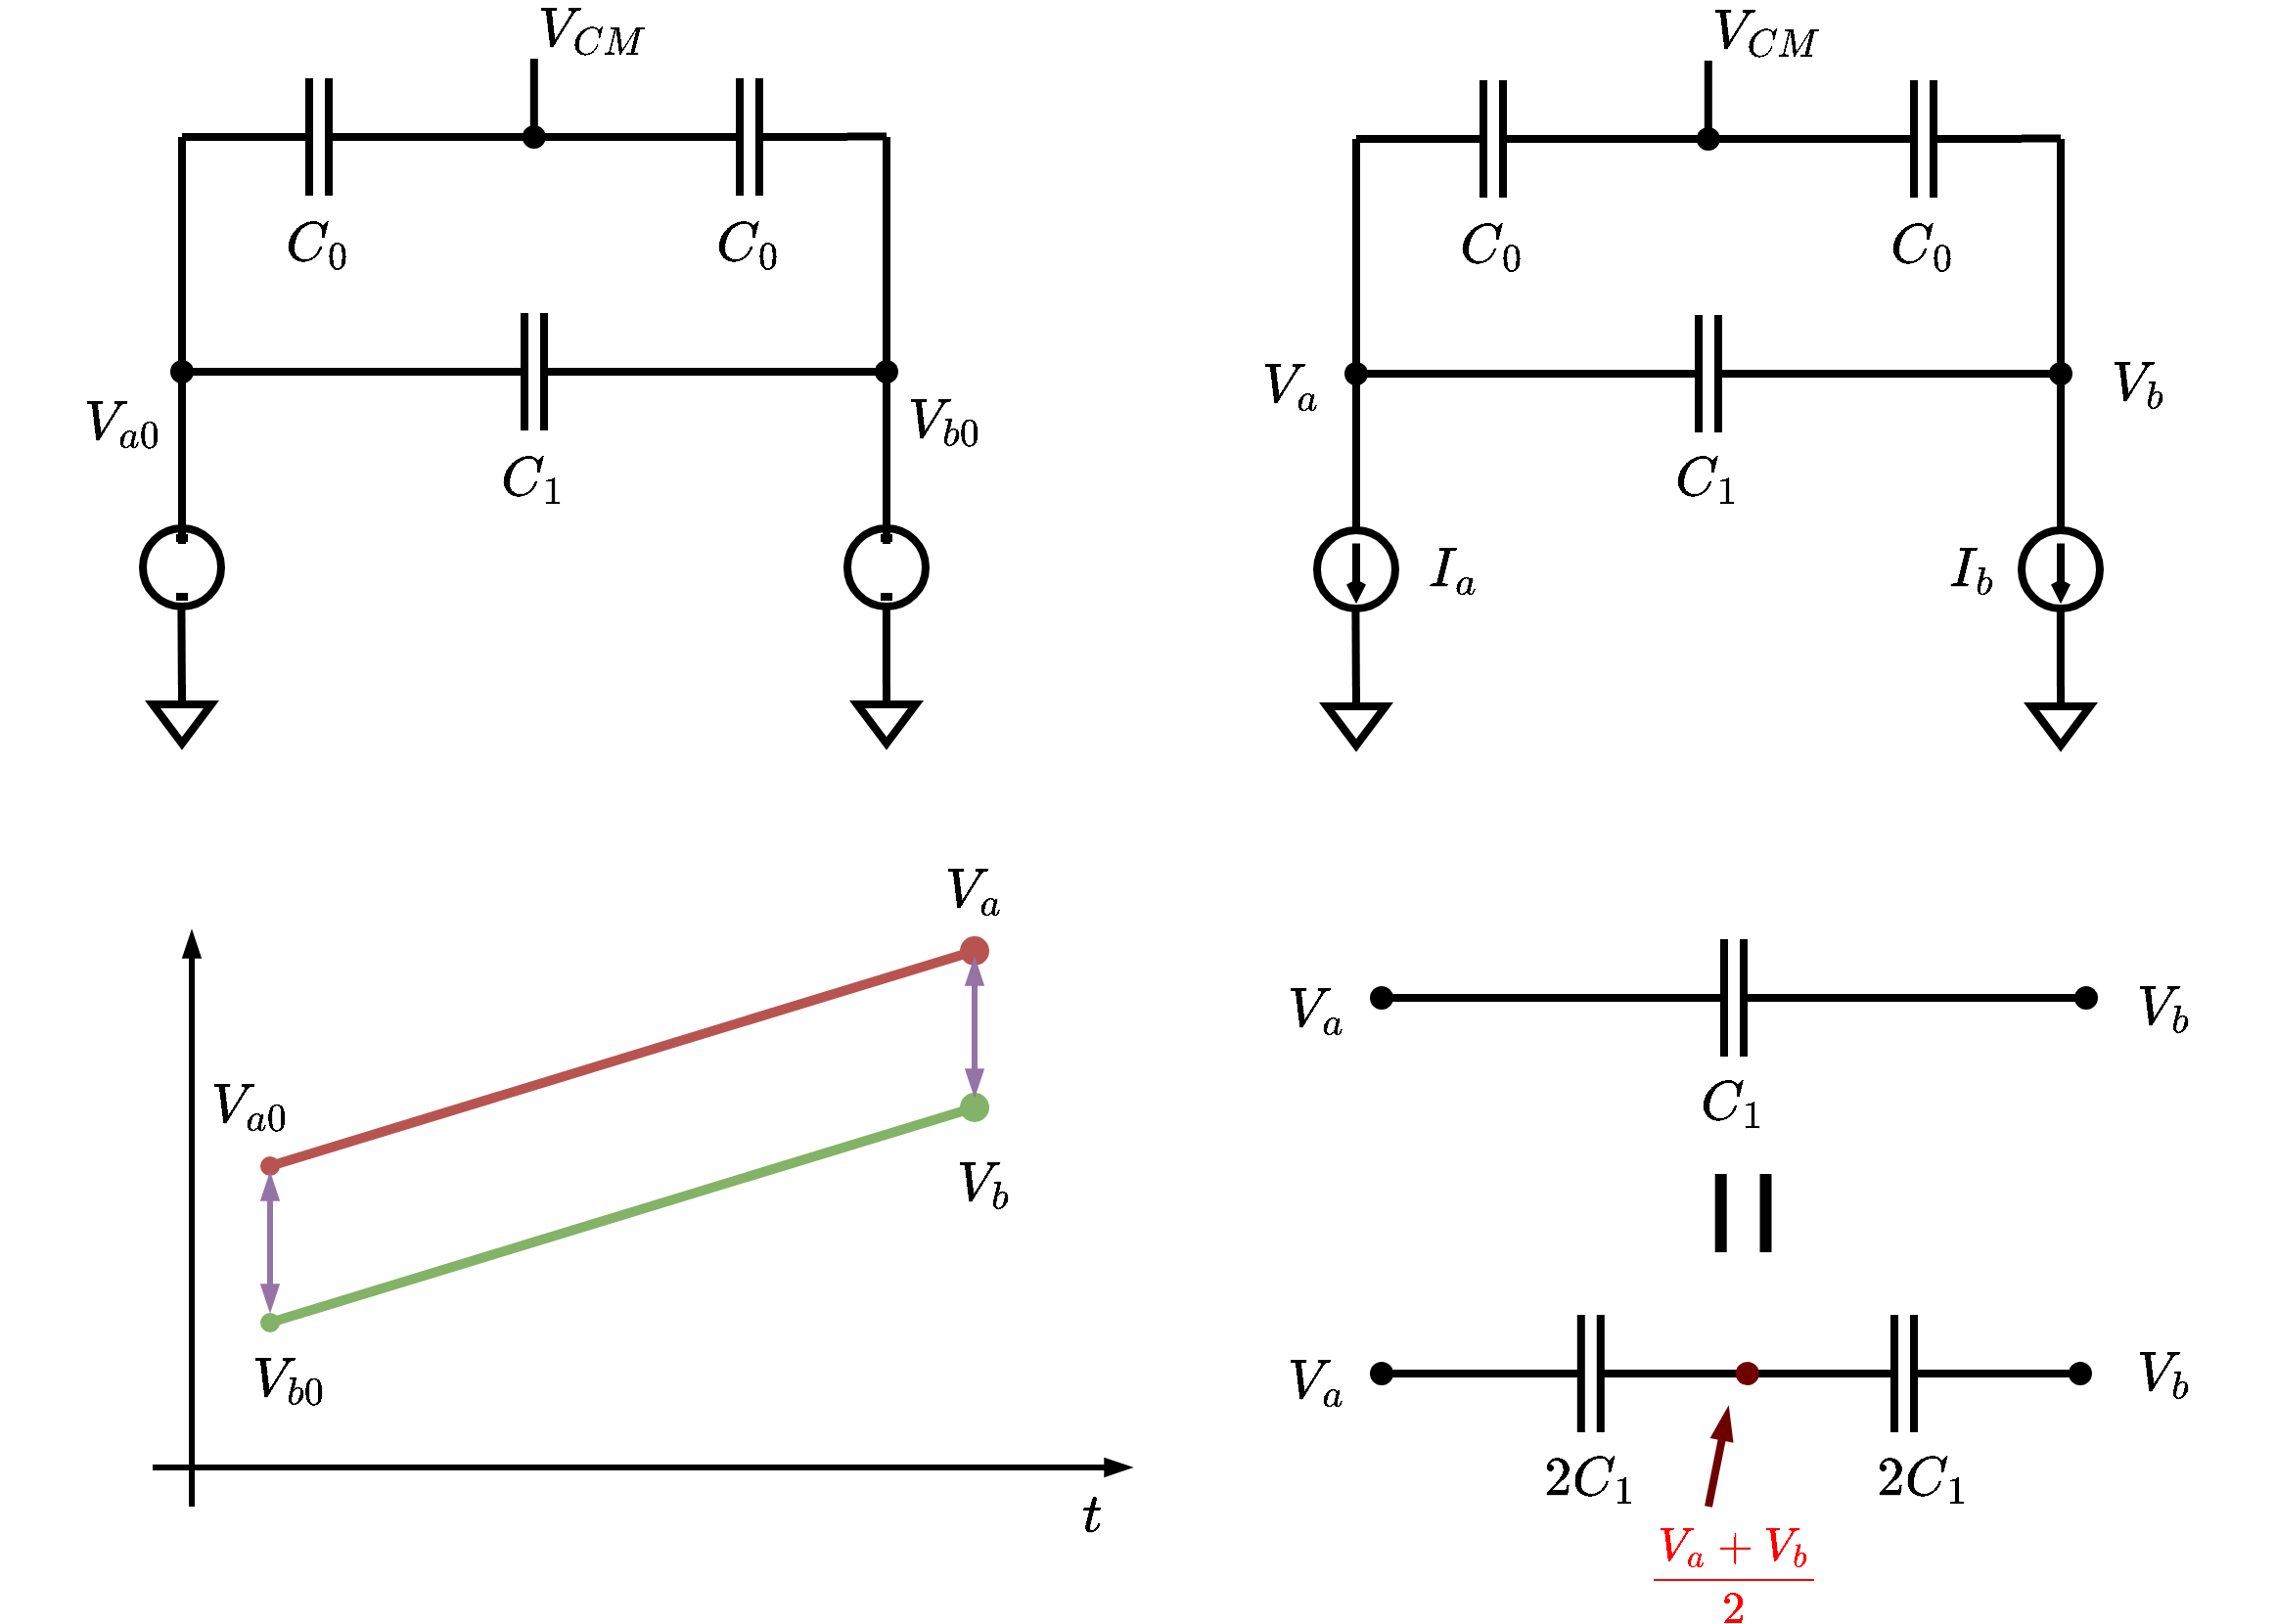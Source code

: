 <mxfile version="24.7.17">
  <diagram name="Page-1" id="GNwzKLh38qullAWm0XS6">
    <mxGraphModel dx="1755" dy="1049" grid="1" gridSize="10" guides="1" tooltips="1" connect="1" arrows="1" fold="1" page="1" pageScale="1" pageWidth="850" pageHeight="1100" math="1" shadow="0">
      <root>
        <mxCell id="0" />
        <mxCell id="1" parent="0" />
        <mxCell id="eMgMhVM8UDw18_eJGZku-1" value="" style="pointerEvents=1;verticalLabelPosition=bottom;shadow=0;dashed=0;align=center;html=1;verticalAlign=top;shape=mxgraph.electrical.capacitors.capacitor_1;strokeWidth=4;" parent="1" vertex="1">
          <mxGeometry x="260" y="130" width="100" height="60" as="geometry" />
        </mxCell>
        <mxCell id="eMgMhVM8UDw18_eJGZku-2" value="" style="pointerEvents=1;verticalLabelPosition=bottom;shadow=0;dashed=0;align=center;html=1;verticalAlign=top;shape=mxgraph.electrical.capacitors.capacitor_1;strokeWidth=4;" parent="1" vertex="1">
          <mxGeometry x="480" y="130" width="100" height="60" as="geometry" />
        </mxCell>
        <mxCell id="eMgMhVM8UDw18_eJGZku-3" value="" style="pointerEvents=1;verticalLabelPosition=bottom;shadow=0;dashed=0;align=center;html=1;verticalAlign=top;shape=mxgraph.electrical.capacitors.capacitor_1;strokeWidth=4;" parent="1" vertex="1">
          <mxGeometry x="370" y="250" width="100" height="60" as="geometry" />
        </mxCell>
        <mxCell id="eMgMhVM8UDw18_eJGZku-4" value="" style="endArrow=none;html=1;rounded=0;entryX=0;entryY=0.5;entryDx=0;entryDy=0;entryPerimeter=0;exitX=1;exitY=0.5;exitDx=0;exitDy=0;exitPerimeter=0;strokeWidth=4;" parent="1" source="eMgMhVM8UDw18_eJGZku-1" target="eMgMhVM8UDw18_eJGZku-2" edge="1">
          <mxGeometry width="50" height="50" relative="1" as="geometry">
            <mxPoint x="370" y="160" as="sourcePoint" />
            <mxPoint x="420" y="110" as="targetPoint" />
          </mxGeometry>
        </mxCell>
        <mxCell id="eMgMhVM8UDw18_eJGZku-5" value="" style="endArrow=none;html=1;rounded=0;entryX=0;entryY=0.5;entryDx=0;entryDy=0;entryPerimeter=0;exitX=0.9;exitY=0.5;exitDx=0;exitDy=0;exitPerimeter=0;strokeWidth=4;" parent="1" edge="1">
          <mxGeometry width="50" height="50" relative="1" as="geometry">
            <mxPoint x="470" y="279.97" as="sourcePoint" />
            <mxPoint x="600" y="279.97" as="targetPoint" />
          </mxGeometry>
        </mxCell>
        <mxCell id="eMgMhVM8UDw18_eJGZku-6" value="" style="endArrow=none;html=1;rounded=0;entryX=0;entryY=0.5;entryDx=0;entryDy=0;entryPerimeter=0;exitX=0.9;exitY=0.5;exitDx=0;exitDy=0;exitPerimeter=0;strokeWidth=4;" parent="1" edge="1">
          <mxGeometry width="50" height="50" relative="1" as="geometry">
            <mxPoint x="240" y="279.94" as="sourcePoint" />
            <mxPoint x="370" y="279.94" as="targetPoint" />
          </mxGeometry>
        </mxCell>
        <mxCell id="eMgMhVM8UDw18_eJGZku-7" value="" style="endArrow=none;html=1;rounded=0;strokeWidth=4;" parent="1" edge="1">
          <mxGeometry width="50" height="50" relative="1" as="geometry">
            <mxPoint x="240" y="280" as="sourcePoint" />
            <mxPoint x="240" y="160" as="targetPoint" />
          </mxGeometry>
        </mxCell>
        <mxCell id="eMgMhVM8UDw18_eJGZku-8" value="" style="endArrow=none;html=1;rounded=0;strokeWidth=4;" parent="1" edge="1">
          <mxGeometry width="50" height="50" relative="1" as="geometry">
            <mxPoint x="600" y="280" as="sourcePoint" />
            <mxPoint x="600" y="160" as="targetPoint" />
          </mxGeometry>
        </mxCell>
        <mxCell id="eMgMhVM8UDw18_eJGZku-9" value="" style="endArrow=none;html=1;rounded=0;entryX=0;entryY=0.5;entryDx=0;entryDy=0;entryPerimeter=0;strokeWidth=4;" parent="1" target="eMgMhVM8UDw18_eJGZku-1" edge="1">
          <mxGeometry width="50" height="50" relative="1" as="geometry">
            <mxPoint x="240" y="160" as="sourcePoint" />
            <mxPoint x="300" y="110" as="targetPoint" />
          </mxGeometry>
        </mxCell>
        <mxCell id="eMgMhVM8UDw18_eJGZku-10" value="" style="endArrow=none;html=1;rounded=0;entryX=0;entryY=0.5;entryDx=0;entryDy=0;entryPerimeter=0;strokeWidth=4;" parent="1" edge="1">
          <mxGeometry width="50" height="50" relative="1" as="geometry">
            <mxPoint x="580" y="159.8" as="sourcePoint" />
            <mxPoint x="600" y="159.8" as="targetPoint" />
          </mxGeometry>
        </mxCell>
        <mxCell id="eMgMhVM8UDw18_eJGZku-11" value="" style="endArrow=none;html=1;rounded=0;strokeWidth=4;" parent="1" source="eMgMhVM8UDw18_eJGZku-14" edge="1">
          <mxGeometry width="50" height="50" relative="1" as="geometry">
            <mxPoint x="419.9" y="160" as="sourcePoint" />
            <mxPoint x="419.9" y="120" as="targetPoint" />
          </mxGeometry>
        </mxCell>
        <mxCell id="eMgMhVM8UDw18_eJGZku-12" value="" style="endArrow=none;html=1;rounded=0;strokeWidth=4;" parent="1" edge="1">
          <mxGeometry width="50" height="50" relative="1" as="geometry">
            <mxPoint x="240" y="360" as="sourcePoint" />
            <mxPoint x="240" y="280" as="targetPoint" />
          </mxGeometry>
        </mxCell>
        <mxCell id="eMgMhVM8UDw18_eJGZku-13" value="" style="endArrow=none;html=1;rounded=0;strokeWidth=4;" parent="1" edge="1">
          <mxGeometry width="50" height="50" relative="1" as="geometry">
            <mxPoint x="600" y="360" as="sourcePoint" />
            <mxPoint x="600" y="280" as="targetPoint" />
          </mxGeometry>
        </mxCell>
        <mxCell id="eMgMhVM8UDw18_eJGZku-14" value="" style="shape=waypoint;sketch=0;fillStyle=solid;size=6;pointerEvents=1;points=[];fillColor=none;resizable=0;rotatable=0;perimeter=centerPerimeter;snapToPoint=1;strokeWidth=4;" parent="1" vertex="1">
          <mxGeometry x="409.9" y="150" width="20" height="20" as="geometry" />
        </mxCell>
        <mxCell id="eMgMhVM8UDw18_eJGZku-15" value="" style="shape=waypoint;sketch=0;fillStyle=solid;size=6;pointerEvents=1;points=[];fillColor=none;resizable=0;rotatable=0;perimeter=centerPerimeter;snapToPoint=1;strokeWidth=4;" parent="1" vertex="1">
          <mxGeometry x="230" y="270" width="20" height="20" as="geometry" />
        </mxCell>
        <mxCell id="eMgMhVM8UDw18_eJGZku-16" value="" style="shape=waypoint;sketch=0;fillStyle=solid;size=6;pointerEvents=1;points=[];fillColor=none;resizable=0;rotatable=0;perimeter=centerPerimeter;snapToPoint=1;strokeWidth=4;" parent="1" vertex="1">
          <mxGeometry x="590" y="270" width="20" height="20" as="geometry" />
        </mxCell>
        <mxCell id="eMgMhVM8UDw18_eJGZku-17" value="&lt;font style=&quot;font-size: 24px;&quot;&gt;$$C_0$$&lt;/font&gt;" style="text;html=1;align=center;verticalAlign=middle;whiteSpace=wrap;rounded=0;" parent="1" vertex="1">
          <mxGeometry x="280" y="200" width="60" height="30" as="geometry" />
        </mxCell>
        <mxCell id="eMgMhVM8UDw18_eJGZku-18" value="&lt;font style=&quot;font-size: 24px;&quot;&gt;$$C_0$$&lt;/font&gt;" style="text;html=1;align=center;verticalAlign=middle;whiteSpace=wrap;rounded=0;" parent="1" vertex="1">
          <mxGeometry x="500" y="200" width="60" height="30" as="geometry" />
        </mxCell>
        <mxCell id="eMgMhVM8UDw18_eJGZku-19" value="&lt;font style=&quot;font-size: 24px;&quot;&gt;$$C_1$$&lt;/font&gt;" style="text;html=1;align=center;verticalAlign=middle;whiteSpace=wrap;rounded=0;" parent="1" vertex="1">
          <mxGeometry x="390" y="320" width="60" height="30" as="geometry" />
        </mxCell>
        <mxCell id="eMgMhVM8UDw18_eJGZku-20" value="&lt;font style=&quot;font-size: 24px;&quot;&gt;$$V_{a0}$$&lt;/font&gt;" style="text;html=1;align=center;verticalAlign=middle;whiteSpace=wrap;rounded=0;" parent="1" vertex="1">
          <mxGeometry x="180" y="291" width="60" height="30" as="geometry" />
        </mxCell>
        <mxCell id="eMgMhVM8UDw18_eJGZku-21" value="&lt;font style=&quot;font-size: 24px;&quot;&gt;$$V_{CM}$$&lt;/font&gt;" style="text;html=1;align=center;verticalAlign=middle;whiteSpace=wrap;rounded=0;" parent="1" vertex="1">
          <mxGeometry x="420" y="90" width="60" height="30" as="geometry" />
        </mxCell>
        <mxCell id="eMgMhVM8UDw18_eJGZku-22" value="&lt;font style=&quot;font-size: 24px;&quot;&gt;$$V_{b0}$$&lt;/font&gt;" style="text;html=1;align=center;verticalAlign=middle;whiteSpace=wrap;rounded=0;" parent="1" vertex="1">
          <mxGeometry x="600" y="290" width="60" height="30" as="geometry" />
        </mxCell>
        <mxCell id="eMgMhVM8UDw18_eJGZku-45" value="" style="pointerEvents=1;verticalLabelPosition=bottom;shadow=0;dashed=0;align=center;html=1;verticalAlign=top;shape=mxgraph.electrical.signal_sources.source;aspect=fixed;points=[[0.5,0,0],[1,0.5,0],[0.5,1,0],[0,0.5,0]];elSignalType=dc3;strokeWidth=4;" parent="1" vertex="1">
          <mxGeometry x="220" y="360" width="40" height="40" as="geometry" />
        </mxCell>
        <mxCell id="eMgMhVM8UDw18_eJGZku-46" value="" style="pointerEvents=1;verticalLabelPosition=bottom;shadow=0;dashed=0;align=center;html=1;verticalAlign=top;shape=mxgraph.electrical.signal_sources.source;aspect=fixed;points=[[0.5,0,0],[1,0.5,0],[0.5,1,0],[0,0.5,0]];elSignalType=dc3;strokeWidth=4;" parent="1" vertex="1">
          <mxGeometry x="580" y="360" width="40" height="40" as="geometry" />
        </mxCell>
        <mxCell id="eMgMhVM8UDw18_eJGZku-48" value="" style="pointerEvents=1;verticalLabelPosition=bottom;shadow=0;dashed=0;align=center;html=1;verticalAlign=top;shape=mxgraph.electrical.signal_sources.signal_ground;strokeWidth=4;" parent="1" vertex="1">
          <mxGeometry x="585" y="440" width="30" height="30" as="geometry" />
        </mxCell>
        <mxCell id="eMgMhVM8UDw18_eJGZku-49" value="" style="endArrow=none;html=1;rounded=0;strokeWidth=4;" parent="1" edge="1">
          <mxGeometry width="50" height="50" relative="1" as="geometry">
            <mxPoint x="599.94" y="440" as="sourcePoint" />
            <mxPoint x="599.94" y="401" as="targetPoint" />
          </mxGeometry>
        </mxCell>
        <mxCell id="eMgMhVM8UDw18_eJGZku-50" value="" style="endArrow=none;html=1;rounded=0;strokeWidth=4;" parent="1" source="eMgMhVM8UDw18_eJGZku-47" edge="1">
          <mxGeometry width="50" height="50" relative="1" as="geometry">
            <mxPoint x="239.71" y="440" as="sourcePoint" />
            <mxPoint x="239.71" y="401" as="targetPoint" />
          </mxGeometry>
        </mxCell>
        <mxCell id="eMgMhVM8UDw18_eJGZku-51" value="" style="endArrow=none;html=1;rounded=0;strokeWidth=4;" parent="1" target="eMgMhVM8UDw18_eJGZku-47" edge="1">
          <mxGeometry width="50" height="50" relative="1" as="geometry">
            <mxPoint x="239.71" y="440" as="sourcePoint" />
            <mxPoint x="239.71" y="401" as="targetPoint" />
          </mxGeometry>
        </mxCell>
        <mxCell id="eMgMhVM8UDw18_eJGZku-47" value="" style="pointerEvents=1;verticalLabelPosition=bottom;shadow=0;dashed=0;align=center;html=1;verticalAlign=top;shape=mxgraph.electrical.signal_sources.signal_ground;strokeWidth=4;" parent="1" vertex="1">
          <mxGeometry x="225" y="440" width="30" height="30" as="geometry" />
        </mxCell>
        <mxCell id="eMgMhVM8UDw18_eJGZku-52" value="" style="pointerEvents=1;verticalLabelPosition=bottom;shadow=0;dashed=0;align=center;html=1;verticalAlign=top;shape=mxgraph.electrical.capacitors.capacitor_1;strokeWidth=4;" parent="1" vertex="1">
          <mxGeometry x="860" y="131" width="100" height="60" as="geometry" />
        </mxCell>
        <mxCell id="eMgMhVM8UDw18_eJGZku-53" value="" style="pointerEvents=1;verticalLabelPosition=bottom;shadow=0;dashed=0;align=center;html=1;verticalAlign=top;shape=mxgraph.electrical.capacitors.capacitor_1;strokeWidth=4;" parent="1" vertex="1">
          <mxGeometry x="1080" y="131" width="100" height="60" as="geometry" />
        </mxCell>
        <mxCell id="eMgMhVM8UDw18_eJGZku-54" value="" style="pointerEvents=1;verticalLabelPosition=bottom;shadow=0;dashed=0;align=center;html=1;verticalAlign=top;shape=mxgraph.electrical.capacitors.capacitor_1;strokeWidth=4;" parent="1" vertex="1">
          <mxGeometry x="970" y="251" width="100" height="60" as="geometry" />
        </mxCell>
        <mxCell id="eMgMhVM8UDw18_eJGZku-55" value="" style="endArrow=none;html=1;rounded=0;entryX=0;entryY=0.5;entryDx=0;entryDy=0;entryPerimeter=0;exitX=1;exitY=0.5;exitDx=0;exitDy=0;exitPerimeter=0;strokeWidth=4;" parent="1" source="eMgMhVM8UDw18_eJGZku-52" target="eMgMhVM8UDw18_eJGZku-53" edge="1">
          <mxGeometry width="50" height="50" relative="1" as="geometry">
            <mxPoint x="970" y="161" as="sourcePoint" />
            <mxPoint x="1020" y="111" as="targetPoint" />
          </mxGeometry>
        </mxCell>
        <mxCell id="eMgMhVM8UDw18_eJGZku-56" value="" style="endArrow=none;html=1;rounded=0;entryX=0;entryY=0.5;entryDx=0;entryDy=0;entryPerimeter=0;exitX=0.9;exitY=0.5;exitDx=0;exitDy=0;exitPerimeter=0;strokeWidth=4;" parent="1" edge="1">
          <mxGeometry width="50" height="50" relative="1" as="geometry">
            <mxPoint x="1070" y="280.97" as="sourcePoint" />
            <mxPoint x="1200" y="280.97" as="targetPoint" />
          </mxGeometry>
        </mxCell>
        <mxCell id="eMgMhVM8UDw18_eJGZku-57" value="" style="endArrow=none;html=1;rounded=0;entryX=0;entryY=0.5;entryDx=0;entryDy=0;entryPerimeter=0;exitX=0.9;exitY=0.5;exitDx=0;exitDy=0;exitPerimeter=0;strokeWidth=4;" parent="1" edge="1">
          <mxGeometry width="50" height="50" relative="1" as="geometry">
            <mxPoint x="840" y="280.94" as="sourcePoint" />
            <mxPoint x="970" y="280.94" as="targetPoint" />
          </mxGeometry>
        </mxCell>
        <mxCell id="eMgMhVM8UDw18_eJGZku-58" value="" style="endArrow=none;html=1;rounded=0;strokeWidth=4;" parent="1" edge="1">
          <mxGeometry width="50" height="50" relative="1" as="geometry">
            <mxPoint x="840" y="281" as="sourcePoint" />
            <mxPoint x="840" y="161" as="targetPoint" />
          </mxGeometry>
        </mxCell>
        <mxCell id="eMgMhVM8UDw18_eJGZku-59" value="" style="endArrow=none;html=1;rounded=0;strokeWidth=4;" parent="1" edge="1">
          <mxGeometry width="50" height="50" relative="1" as="geometry">
            <mxPoint x="1200" y="281" as="sourcePoint" />
            <mxPoint x="1200" y="161" as="targetPoint" />
          </mxGeometry>
        </mxCell>
        <mxCell id="eMgMhVM8UDw18_eJGZku-60" value="" style="endArrow=none;html=1;rounded=0;entryX=0;entryY=0.5;entryDx=0;entryDy=0;entryPerimeter=0;strokeWidth=4;" parent="1" target="eMgMhVM8UDw18_eJGZku-52" edge="1">
          <mxGeometry width="50" height="50" relative="1" as="geometry">
            <mxPoint x="840" y="161" as="sourcePoint" />
            <mxPoint x="900" y="111" as="targetPoint" />
          </mxGeometry>
        </mxCell>
        <mxCell id="eMgMhVM8UDw18_eJGZku-61" value="" style="endArrow=none;html=1;rounded=0;entryX=0;entryY=0.5;entryDx=0;entryDy=0;entryPerimeter=0;strokeWidth=4;" parent="1" edge="1">
          <mxGeometry width="50" height="50" relative="1" as="geometry">
            <mxPoint x="1180" y="160.8" as="sourcePoint" />
            <mxPoint x="1200" y="160.8" as="targetPoint" />
          </mxGeometry>
        </mxCell>
        <mxCell id="eMgMhVM8UDw18_eJGZku-62" value="" style="endArrow=none;html=1;rounded=0;strokeWidth=4;" parent="1" source="eMgMhVM8UDw18_eJGZku-65" edge="1">
          <mxGeometry width="50" height="50" relative="1" as="geometry">
            <mxPoint x="1019.9" y="161" as="sourcePoint" />
            <mxPoint x="1019.9" y="121" as="targetPoint" />
          </mxGeometry>
        </mxCell>
        <mxCell id="eMgMhVM8UDw18_eJGZku-63" value="" style="endArrow=none;html=1;rounded=0;strokeWidth=4;" parent="1" edge="1">
          <mxGeometry width="50" height="50" relative="1" as="geometry">
            <mxPoint x="840" y="361" as="sourcePoint" />
            <mxPoint x="840" y="281" as="targetPoint" />
          </mxGeometry>
        </mxCell>
        <mxCell id="eMgMhVM8UDw18_eJGZku-64" value="" style="endArrow=none;html=1;rounded=0;strokeWidth=4;" parent="1" edge="1">
          <mxGeometry width="50" height="50" relative="1" as="geometry">
            <mxPoint x="1200" y="361" as="sourcePoint" />
            <mxPoint x="1200" y="281" as="targetPoint" />
          </mxGeometry>
        </mxCell>
        <mxCell id="eMgMhVM8UDw18_eJGZku-65" value="" style="shape=waypoint;sketch=0;fillStyle=solid;size=6;pointerEvents=1;points=[];fillColor=none;resizable=0;rotatable=0;perimeter=centerPerimeter;snapToPoint=1;strokeWidth=4;" parent="1" vertex="1">
          <mxGeometry x="1009.9" y="151" width="20" height="20" as="geometry" />
        </mxCell>
        <mxCell id="eMgMhVM8UDw18_eJGZku-66" value="" style="shape=waypoint;sketch=0;fillStyle=solid;size=6;pointerEvents=1;points=[];fillColor=none;resizable=0;rotatable=0;perimeter=centerPerimeter;snapToPoint=1;strokeWidth=4;" parent="1" vertex="1">
          <mxGeometry x="830" y="271" width="20" height="20" as="geometry" />
        </mxCell>
        <mxCell id="eMgMhVM8UDw18_eJGZku-67" value="" style="shape=waypoint;sketch=0;fillStyle=solid;size=6;pointerEvents=1;points=[];fillColor=none;resizable=0;rotatable=0;perimeter=centerPerimeter;snapToPoint=1;strokeWidth=4;" parent="1" vertex="1">
          <mxGeometry x="1190" y="271" width="20" height="20" as="geometry" />
        </mxCell>
        <mxCell id="eMgMhVM8UDw18_eJGZku-68" value="&lt;font style=&quot;font-size: 24px;&quot;&gt;$$C_0$$&lt;/font&gt;" style="text;html=1;align=center;verticalAlign=middle;whiteSpace=wrap;rounded=0;" parent="1" vertex="1">
          <mxGeometry x="880" y="201" width="60" height="30" as="geometry" />
        </mxCell>
        <mxCell id="eMgMhVM8UDw18_eJGZku-69" value="&lt;font style=&quot;font-size: 24px;&quot;&gt;$$C_0$$&lt;/font&gt;" style="text;html=1;align=center;verticalAlign=middle;whiteSpace=wrap;rounded=0;" parent="1" vertex="1">
          <mxGeometry x="1100" y="201" width="60" height="30" as="geometry" />
        </mxCell>
        <mxCell id="eMgMhVM8UDw18_eJGZku-70" value="&lt;font style=&quot;font-size: 24px;&quot;&gt;$$C_1$$&lt;/font&gt;" style="text;html=1;align=center;verticalAlign=middle;whiteSpace=wrap;rounded=0;" parent="1" vertex="1">
          <mxGeometry x="989.9" y="320" width="60" height="30" as="geometry" />
        </mxCell>
        <mxCell id="eMgMhVM8UDw18_eJGZku-71" value="&lt;font style=&quot;font-size: 24px;&quot;&gt;$$I_{a}$$&lt;/font&gt;" style="text;html=1;align=center;verticalAlign=middle;whiteSpace=wrap;rounded=0;" parent="1" vertex="1">
          <mxGeometry x="860" y="366" width="60" height="30" as="geometry" />
        </mxCell>
        <mxCell id="eMgMhVM8UDw18_eJGZku-72" value="&lt;font style=&quot;font-size: 24px;&quot;&gt;$$V_{CM}$$&lt;/font&gt;" style="text;html=1;align=center;verticalAlign=middle;whiteSpace=wrap;rounded=0;" parent="1" vertex="1">
          <mxGeometry x="1020" y="91" width="60" height="30" as="geometry" />
        </mxCell>
        <mxCell id="eMgMhVM8UDw18_eJGZku-73" value="&lt;font style=&quot;font-size: 24px;&quot;&gt;$$I_{b}$$&lt;/font&gt;" style="text;html=1;align=center;verticalAlign=middle;whiteSpace=wrap;rounded=0;" parent="1" vertex="1">
          <mxGeometry x="1125" y="366" width="60" height="30" as="geometry" />
        </mxCell>
        <mxCell id="eMgMhVM8UDw18_eJGZku-76" value="" style="pointerEvents=1;verticalLabelPosition=bottom;shadow=0;dashed=0;align=center;html=1;verticalAlign=top;shape=mxgraph.electrical.signal_sources.signal_ground;strokeWidth=4;" parent="1" vertex="1">
          <mxGeometry x="1185" y="441" width="30" height="30" as="geometry" />
        </mxCell>
        <mxCell id="eMgMhVM8UDw18_eJGZku-77" value="" style="endArrow=none;html=1;rounded=0;strokeWidth=4;" parent="1" edge="1">
          <mxGeometry width="50" height="50" relative="1" as="geometry">
            <mxPoint x="1199.94" y="441" as="sourcePoint" />
            <mxPoint x="1199.94" y="402" as="targetPoint" />
          </mxGeometry>
        </mxCell>
        <mxCell id="eMgMhVM8UDw18_eJGZku-78" value="" style="endArrow=none;html=1;rounded=0;strokeWidth=4;" parent="1" source="eMgMhVM8UDw18_eJGZku-80" edge="1">
          <mxGeometry width="50" height="50" relative="1" as="geometry">
            <mxPoint x="839.71" y="441" as="sourcePoint" />
            <mxPoint x="839.71" y="402" as="targetPoint" />
          </mxGeometry>
        </mxCell>
        <mxCell id="eMgMhVM8UDw18_eJGZku-79" value="" style="endArrow=none;html=1;rounded=0;strokeWidth=4;" parent="1" target="eMgMhVM8UDw18_eJGZku-80" edge="1">
          <mxGeometry width="50" height="50" relative="1" as="geometry">
            <mxPoint x="839.71" y="441" as="sourcePoint" />
            <mxPoint x="839.71" y="402" as="targetPoint" />
          </mxGeometry>
        </mxCell>
        <mxCell id="eMgMhVM8UDw18_eJGZku-80" value="" style="pointerEvents=1;verticalLabelPosition=bottom;shadow=0;dashed=0;align=center;html=1;verticalAlign=top;shape=mxgraph.electrical.signal_sources.signal_ground;strokeWidth=4;" parent="1" vertex="1">
          <mxGeometry x="825" y="441" width="30" height="30" as="geometry" />
        </mxCell>
        <mxCell id="eMgMhVM8UDw18_eJGZku-82" value="" style="pointerEvents=1;verticalLabelPosition=bottom;shadow=0;dashed=0;align=center;html=1;verticalAlign=top;shape=mxgraph.electrical.signal_sources.source;aspect=fixed;points=[[0.5,0,0],[1,0.5,0],[0.5,1,0],[0,0.5,0]];elSignalType=dc2;strokeWidth=4;" parent="1" vertex="1">
          <mxGeometry x="820" y="361" width="40" height="40" as="geometry" />
        </mxCell>
        <mxCell id="eMgMhVM8UDw18_eJGZku-83" value="" style="pointerEvents=1;verticalLabelPosition=bottom;shadow=0;dashed=0;align=center;html=1;verticalAlign=top;shape=mxgraph.electrical.signal_sources.source;aspect=fixed;points=[[0.5,0,0],[1,0.5,0],[0.5,1,0],[0,0.5,0]];elSignalType=dc2;strokeWidth=4;" parent="1" vertex="1">
          <mxGeometry x="1180" y="361" width="40" height="40" as="geometry" />
        </mxCell>
        <mxCell id="eMgMhVM8UDw18_eJGZku-84" value="&lt;font style=&quot;font-size: 24px;&quot;&gt;$$V_{a}$$&lt;/font&gt;" style="text;html=1;align=center;verticalAlign=middle;whiteSpace=wrap;rounded=0;" parent="1" vertex="1">
          <mxGeometry x="777" y="272" width="60" height="30" as="geometry" />
        </mxCell>
        <mxCell id="eMgMhVM8UDw18_eJGZku-85" value="&lt;font style=&quot;font-size: 24px;&quot;&gt;$$V_{b}$$&lt;/font&gt;" style="text;html=1;align=center;verticalAlign=middle;whiteSpace=wrap;rounded=0;" parent="1" vertex="1">
          <mxGeometry x="1210" y="271" width="60" height="30" as="geometry" />
        </mxCell>
        <mxCell id="eMgMhVM8UDw18_eJGZku-90" value="" style="endArrow=oval;html=1;rounded=0;strokeWidth=5;fillColor=#f8cecc;strokeColor=#b85450;startArrow=oval;startFill=1;endFill=1;endSize=10;startSize=5;" parent="1" edge="1">
          <mxGeometry width="50" height="50" relative="1" as="geometry">
            <mxPoint x="285" y="686" as="sourcePoint" />
            <mxPoint x="645" y="576" as="targetPoint" />
          </mxGeometry>
        </mxCell>
        <mxCell id="eMgMhVM8UDw18_eJGZku-91" value="" style="endArrow=oval;html=1;rounded=0;strokeWidth=5;fillColor=#d5e8d4;strokeColor=#82b366;startArrow=oval;startFill=1;endFill=1;startSize=5;endSize=10;" parent="1" edge="1">
          <mxGeometry width="50" height="50" relative="1" as="geometry">
            <mxPoint x="285" y="766" as="sourcePoint" />
            <mxPoint x="645" y="656" as="targetPoint" />
          </mxGeometry>
        </mxCell>
        <mxCell id="eMgMhVM8UDw18_eJGZku-92" value="" style="endArrow=blockThin;html=1;rounded=0;endFill=1;strokeWidth=3;" parent="1" edge="1">
          <mxGeometry width="50" height="50" relative="1" as="geometry">
            <mxPoint x="225" y="840" as="sourcePoint" />
            <mxPoint x="725" y="840" as="targetPoint" />
          </mxGeometry>
        </mxCell>
        <mxCell id="eMgMhVM8UDw18_eJGZku-93" value="" style="endArrow=blockThin;html=1;rounded=0;endFill=1;strokeWidth=3;" parent="1" edge="1">
          <mxGeometry width="50" height="50" relative="1" as="geometry">
            <mxPoint x="245" y="860" as="sourcePoint" />
            <mxPoint x="245" y="566" as="targetPoint" />
          </mxGeometry>
        </mxCell>
        <mxCell id="eMgMhVM8UDw18_eJGZku-94" value="&lt;font style=&quot;font-size: 24px;&quot;&gt;$$V_{a0}$$&lt;/font&gt;" style="text;html=1;align=center;verticalAlign=middle;whiteSpace=wrap;rounded=0;" parent="1" vertex="1">
          <mxGeometry x="245" y="640" width="60" height="30" as="geometry" />
        </mxCell>
        <mxCell id="eMgMhVM8UDw18_eJGZku-95" value="&lt;font style=&quot;font-size: 24px;&quot;&gt;$$V_{b0}$$&lt;/font&gt;" style="text;html=1;align=center;verticalAlign=middle;whiteSpace=wrap;rounded=0;" parent="1" vertex="1">
          <mxGeometry x="265" y="780" width="60" height="30" as="geometry" />
        </mxCell>
        <mxCell id="eMgMhVM8UDw18_eJGZku-96" value="&lt;font style=&quot;font-size: 24px;&quot;&gt;$$V_{a}$$&lt;/font&gt;" style="text;html=1;align=center;verticalAlign=middle;whiteSpace=wrap;rounded=0;" parent="1" vertex="1">
          <mxGeometry x="615" y="530" width="60" height="30" as="geometry" />
        </mxCell>
        <mxCell id="eMgMhVM8UDw18_eJGZku-97" value="&lt;font style=&quot;font-size: 24px;&quot;&gt;$$V_{b}$$&lt;/font&gt;" style="text;html=1;align=center;verticalAlign=middle;whiteSpace=wrap;rounded=0;" parent="1" vertex="1">
          <mxGeometry x="620" y="680" width="60" height="30" as="geometry" />
        </mxCell>
        <mxCell id="eMgMhVM8UDw18_eJGZku-98" value="" style="endArrow=blockThin;startArrow=blockThin;html=1;rounded=0;endFill=1;startFill=1;strokeWidth=3;fillColor=#e1d5e7;strokeColor=#9673a6;" parent="1" edge="1">
          <mxGeometry width="50" height="50" relative="1" as="geometry">
            <mxPoint x="285" y="760" as="sourcePoint" />
            <mxPoint x="285" y="690" as="targetPoint" />
          </mxGeometry>
        </mxCell>
        <mxCell id="eMgMhVM8UDw18_eJGZku-99" value="" style="endArrow=blockThin;startArrow=blockThin;html=1;rounded=0;endFill=1;startFill=1;strokeWidth=3;fillColor=#e1d5e7;strokeColor=#9673a6;" parent="1" edge="1">
          <mxGeometry width="50" height="50" relative="1" as="geometry">
            <mxPoint x="645" y="650" as="sourcePoint" />
            <mxPoint x="645" y="580" as="targetPoint" />
          </mxGeometry>
        </mxCell>
        <mxCell id="eMgMhVM8UDw18_eJGZku-100" value="&lt;font style=&quot;font-size: 24px;&quot;&gt;$$t$$&lt;/font&gt;" style="text;html=1;align=center;verticalAlign=middle;whiteSpace=wrap;rounded=0;" parent="1" vertex="1">
          <mxGeometry x="675" y="850" width="60" height="30" as="geometry" />
        </mxCell>
        <mxCell id="eMgMhVM8UDw18_eJGZku-101" value="" style="pointerEvents=1;verticalLabelPosition=bottom;shadow=0;dashed=0;align=center;html=1;verticalAlign=top;shape=mxgraph.electrical.capacitors.capacitor_1;strokeWidth=4;" parent="1" vertex="1">
          <mxGeometry x="983" y="570" width="100" height="60" as="geometry" />
        </mxCell>
        <mxCell id="eMgMhVM8UDw18_eJGZku-102" value="" style="endArrow=none;html=1;rounded=0;entryX=0;entryY=0.5;entryDx=0;entryDy=0;entryPerimeter=0;exitX=0.9;exitY=0.5;exitDx=0;exitDy=0;exitPerimeter=0;strokeWidth=4;" parent="1" edge="1">
          <mxGeometry width="50" height="50" relative="1" as="geometry">
            <mxPoint x="1083" y="599.97" as="sourcePoint" />
            <mxPoint x="1213" y="599.97" as="targetPoint" />
          </mxGeometry>
        </mxCell>
        <mxCell id="eMgMhVM8UDw18_eJGZku-103" value="" style="endArrow=none;html=1;rounded=0;entryX=0;entryY=0.5;entryDx=0;entryDy=0;entryPerimeter=0;exitX=0.9;exitY=0.5;exitDx=0;exitDy=0;exitPerimeter=0;strokeWidth=4;" parent="1" edge="1">
          <mxGeometry width="50" height="50" relative="1" as="geometry">
            <mxPoint x="853" y="599.94" as="sourcePoint" />
            <mxPoint x="983" y="599.94" as="targetPoint" />
          </mxGeometry>
        </mxCell>
        <mxCell id="eMgMhVM8UDw18_eJGZku-106" value="" style="shape=waypoint;sketch=0;fillStyle=solid;size=6;pointerEvents=1;points=[];fillColor=none;resizable=0;rotatable=0;perimeter=centerPerimeter;snapToPoint=1;strokeWidth=4;" parent="1" vertex="1">
          <mxGeometry x="843" y="590" width="20" height="20" as="geometry" />
        </mxCell>
        <mxCell id="eMgMhVM8UDw18_eJGZku-107" value="" style="shape=waypoint;sketch=0;fillStyle=solid;size=6;pointerEvents=1;points=[];fillColor=none;resizable=0;rotatable=0;perimeter=centerPerimeter;snapToPoint=1;strokeWidth=4;" parent="1" vertex="1">
          <mxGeometry x="1203" y="590" width="20" height="20" as="geometry" />
        </mxCell>
        <mxCell id="eMgMhVM8UDw18_eJGZku-108" value="&lt;font style=&quot;font-size: 24px;&quot;&gt;$$C_1$$&lt;/font&gt;" style="text;html=1;align=center;verticalAlign=middle;whiteSpace=wrap;rounded=0;" parent="1" vertex="1">
          <mxGeometry x="1002.9" y="639" width="60" height="30" as="geometry" />
        </mxCell>
        <mxCell id="eMgMhVM8UDw18_eJGZku-109" value="&lt;font style=&quot;font-size: 24px;&quot;&gt;$$V_{a}$$&lt;/font&gt;" style="text;html=1;align=center;verticalAlign=middle;whiteSpace=wrap;rounded=0;" parent="1" vertex="1">
          <mxGeometry x="790" y="591" width="60" height="30" as="geometry" />
        </mxCell>
        <mxCell id="eMgMhVM8UDw18_eJGZku-110" value="&lt;font style=&quot;font-size: 24px;&quot;&gt;$$V_{b}$$&lt;/font&gt;" style="text;html=1;align=center;verticalAlign=middle;whiteSpace=wrap;rounded=0;" parent="1" vertex="1">
          <mxGeometry x="1223" y="590" width="60" height="30" as="geometry" />
        </mxCell>
        <mxCell id="eMgMhVM8UDw18_eJGZku-111" value="" style="pointerEvents=1;verticalLabelPosition=bottom;shadow=0;dashed=0;align=center;html=1;verticalAlign=top;shape=mxgraph.electrical.capacitors.capacitor_1;strokeWidth=4;" parent="1" vertex="1">
          <mxGeometry x="909.9" y="762" width="100" height="60" as="geometry" />
        </mxCell>
        <mxCell id="eMgMhVM8UDw18_eJGZku-112" value="" style="endArrow=none;html=1;rounded=0;strokeWidth=4;exitX=0.993;exitY=0.5;exitDx=0;exitDy=0;exitPerimeter=0;" parent="1" source="eMgMhVM8UDw18_eJGZku-122" target="eMgMhVM8UDw18_eJGZku-115" edge="1">
          <mxGeometry width="50" height="50" relative="1" as="geometry">
            <mxPoint x="1180" y="791.95" as="sourcePoint" />
            <mxPoint x="1230" y="791.95" as="targetPoint" />
          </mxGeometry>
        </mxCell>
        <mxCell id="eMgMhVM8UDw18_eJGZku-113" value="" style="endArrow=none;html=1;rounded=0;exitX=0.9;exitY=0.5;exitDx=0;exitDy=0;exitPerimeter=0;strokeWidth=4;" parent="1" edge="1">
          <mxGeometry width="50" height="50" relative="1" as="geometry">
            <mxPoint x="853" y="791.94" as="sourcePoint" />
            <mxPoint x="910" y="792" as="targetPoint" />
          </mxGeometry>
        </mxCell>
        <mxCell id="eMgMhVM8UDw18_eJGZku-114" value="" style="shape=waypoint;sketch=0;fillStyle=solid;size=6;pointerEvents=1;points=[];fillColor=none;resizable=0;rotatable=0;perimeter=centerPerimeter;snapToPoint=1;strokeWidth=4;" parent="1" vertex="1">
          <mxGeometry x="843" y="782" width="20" height="20" as="geometry" />
        </mxCell>
        <mxCell id="eMgMhVM8UDw18_eJGZku-115" value="" style="shape=waypoint;sketch=0;fillStyle=solid;size=6;pointerEvents=1;points=[];fillColor=none;resizable=0;rotatable=0;perimeter=centerPerimeter;snapToPoint=1;strokeWidth=4;" parent="1" vertex="1">
          <mxGeometry x="1200" y="782" width="20" height="20" as="geometry" />
        </mxCell>
        <mxCell id="eMgMhVM8UDw18_eJGZku-116" value="&lt;font style=&quot;font-size: 24px;&quot;&gt;$$2C_1$$&lt;/font&gt;" style="text;html=1;align=center;verticalAlign=middle;whiteSpace=wrap;rounded=0;" parent="1" vertex="1">
          <mxGeometry x="929.9" y="831" width="60" height="30" as="geometry" />
        </mxCell>
        <mxCell id="eMgMhVM8UDw18_eJGZku-117" value="&lt;font style=&quot;font-size: 24px;&quot;&gt;$$V_{a}$$&lt;/font&gt;" style="text;html=1;align=center;verticalAlign=middle;whiteSpace=wrap;rounded=0;" parent="1" vertex="1">
          <mxGeometry x="790" y="781" width="60" height="30" as="geometry" />
        </mxCell>
        <mxCell id="eMgMhVM8UDw18_eJGZku-118" value="&lt;font style=&quot;font-size: 24px;&quot;&gt;$$V_{b}$$&lt;/font&gt;" style="text;html=1;align=center;verticalAlign=middle;whiteSpace=wrap;rounded=0;" parent="1" vertex="1">
          <mxGeometry x="1223" y="777" width="60" height="30" as="geometry" />
        </mxCell>
        <mxCell id="eMgMhVM8UDw18_eJGZku-122" value="" style="pointerEvents=1;verticalLabelPosition=bottom;shadow=0;dashed=0;align=center;html=1;verticalAlign=top;shape=mxgraph.electrical.capacitors.capacitor_1;strokeWidth=4;" parent="1" vertex="1">
          <mxGeometry x="1070" y="762" width="100" height="60" as="geometry" />
        </mxCell>
        <mxCell id="eMgMhVM8UDw18_eJGZku-124" value="&lt;font style=&quot;font-size: 24px;&quot;&gt;$$2C_1$$&lt;/font&gt;" style="text;html=1;align=center;verticalAlign=middle;whiteSpace=wrap;rounded=0;" parent="1" vertex="1">
          <mxGeometry x="1100" y="831" width="60" height="30" as="geometry" />
        </mxCell>
        <mxCell id="eMgMhVM8UDw18_eJGZku-125" value="" style="endArrow=none;html=1;rounded=0;strokeWidth=4;exitDx=0;exitDy=0;exitPerimeter=0;" parent="1" source="eMgMhVM8UDw18_eJGZku-133" edge="1">
          <mxGeometry width="50" height="50" relative="1" as="geometry">
            <mxPoint x="1002.9" y="791.94" as="sourcePoint" />
            <mxPoint x="1080" y="791.94" as="targetPoint" />
          </mxGeometry>
        </mxCell>
        <mxCell id="eMgMhVM8UDw18_eJGZku-127" value="" style="endArrow=none;html=1;rounded=0;strokeWidth=6;" parent="1" edge="1">
          <mxGeometry width="50" height="50" relative="1" as="geometry">
            <mxPoint x="1026.35" y="730" as="sourcePoint" />
            <mxPoint x="1026.35" y="690" as="targetPoint" />
          </mxGeometry>
        </mxCell>
        <mxCell id="eMgMhVM8UDw18_eJGZku-128" value="" style="endArrow=none;html=1;rounded=0;strokeWidth=6;" parent="1" edge="1">
          <mxGeometry width="50" height="50" relative="1" as="geometry">
            <mxPoint x="1049.25" y="730" as="sourcePoint" />
            <mxPoint x="1049.25" y="690" as="targetPoint" />
          </mxGeometry>
        </mxCell>
        <mxCell id="eMgMhVM8UDw18_eJGZku-131" value="" style="endArrow=blockThin;html=1;rounded=0;endFill=1;endSize=6;strokeWidth=4;fillColor=#a20025;strokeColor=#6F0000;" parent="1" edge="1">
          <mxGeometry width="50" height="50" relative="1" as="geometry">
            <mxPoint x="1020" y="860" as="sourcePoint" />
            <mxPoint x="1030" y="810" as="targetPoint" />
          </mxGeometry>
        </mxCell>
        <mxCell id="eMgMhVM8UDw18_eJGZku-132" value="&lt;font color=&quot;#ff0000&quot;&gt;&lt;span style=&quot;font-size: 20px;&quot;&gt;&lt;b&gt;$$\frac{V_a+V_b}{2}$$&lt;/b&gt;&lt;/span&gt;&lt;/font&gt;" style="text;html=1;align=center;verticalAlign=middle;whiteSpace=wrap;rounded=0;" parent="1" vertex="1">
          <mxGeometry x="927.9" y="880" width="210" height="30" as="geometry" />
        </mxCell>
        <mxCell id="eMgMhVM8UDw18_eJGZku-134" value="" style="endArrow=none;html=1;rounded=0;strokeWidth=4;exitX=0.993;exitY=0.5;exitDx=0;exitDy=0;exitPerimeter=0;" parent="1" target="eMgMhVM8UDw18_eJGZku-133" edge="1">
          <mxGeometry width="50" height="50" relative="1" as="geometry">
            <mxPoint x="1002.9" y="791.94" as="sourcePoint" />
            <mxPoint x="1080" y="791.94" as="targetPoint" />
          </mxGeometry>
        </mxCell>
        <mxCell id="eMgMhVM8UDw18_eJGZku-133" value="" style="shape=waypoint;sketch=0;fillStyle=solid;size=6;pointerEvents=1;points=[];fillColor=#a20025;resizable=0;rotatable=0;perimeter=centerPerimeter;snapToPoint=1;strokeWidth=4;strokeColor=#6F0000;fontColor=#ffffff;" parent="1" vertex="1">
          <mxGeometry x="1029.9" y="782" width="20" height="20" as="geometry" />
        </mxCell>
      </root>
    </mxGraphModel>
  </diagram>
</mxfile>
